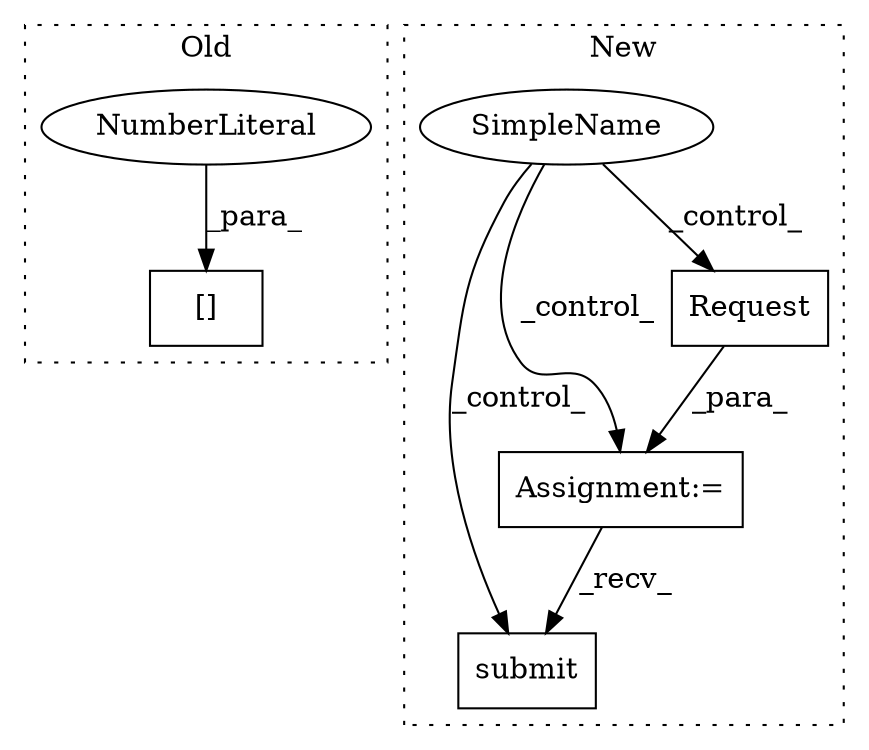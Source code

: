 digraph G {
subgraph cluster0 {
1 [label="[]" a="2" s="10824,10835" l="10,1" shape="box"];
6 [label="NumberLiteral" a="34" s="10834" l="1" shape="ellipse"];
label = "Old";
style="dotted";
}
subgraph cluster1 {
2 [label="submit" a="32" s="16900" l="8" shape="box"];
3 [label="Assignment:=" a="7" s="16803" l="1" shape="box"];
4 [label="Request" a="32" s="16804,16823" l="8,1" shape="box"];
5 [label="SimpleName" a="42" s="" l="" shape="ellipse"];
label = "New";
style="dotted";
}
3 -> 2 [label="_recv_"];
4 -> 3 [label="_para_"];
5 -> 2 [label="_control_"];
5 -> 3 [label="_control_"];
5 -> 4 [label="_control_"];
6 -> 1 [label="_para_"];
}